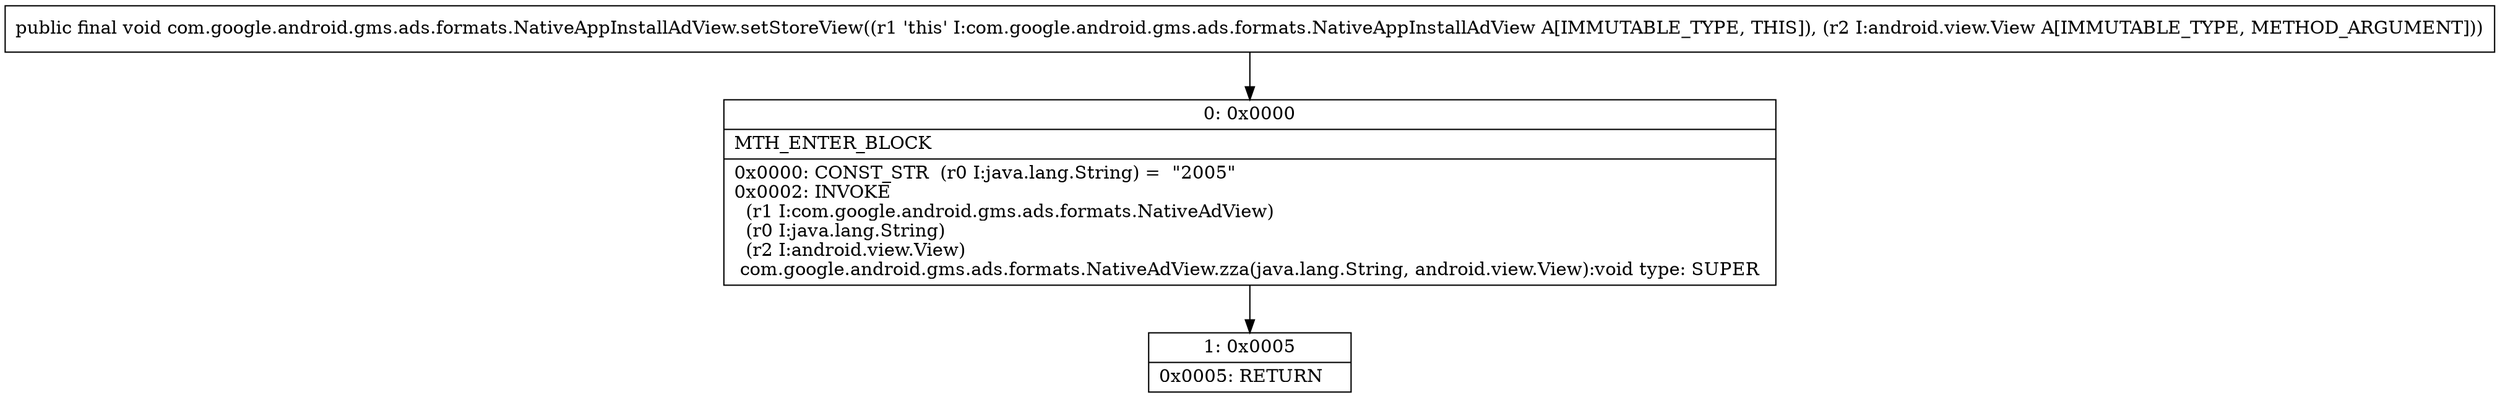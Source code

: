 digraph "CFG forcom.google.android.gms.ads.formats.NativeAppInstallAdView.setStoreView(Landroid\/view\/View;)V" {
Node_0 [shape=record,label="{0\:\ 0x0000|MTH_ENTER_BLOCK\l|0x0000: CONST_STR  (r0 I:java.lang.String) =  \"2005\" \l0x0002: INVOKE  \l  (r1 I:com.google.android.gms.ads.formats.NativeAdView)\l  (r0 I:java.lang.String)\l  (r2 I:android.view.View)\l com.google.android.gms.ads.formats.NativeAdView.zza(java.lang.String, android.view.View):void type: SUPER \l}"];
Node_1 [shape=record,label="{1\:\ 0x0005|0x0005: RETURN   \l}"];
MethodNode[shape=record,label="{public final void com.google.android.gms.ads.formats.NativeAppInstallAdView.setStoreView((r1 'this' I:com.google.android.gms.ads.formats.NativeAppInstallAdView A[IMMUTABLE_TYPE, THIS]), (r2 I:android.view.View A[IMMUTABLE_TYPE, METHOD_ARGUMENT])) }"];
MethodNode -> Node_0;
Node_0 -> Node_1;
}

